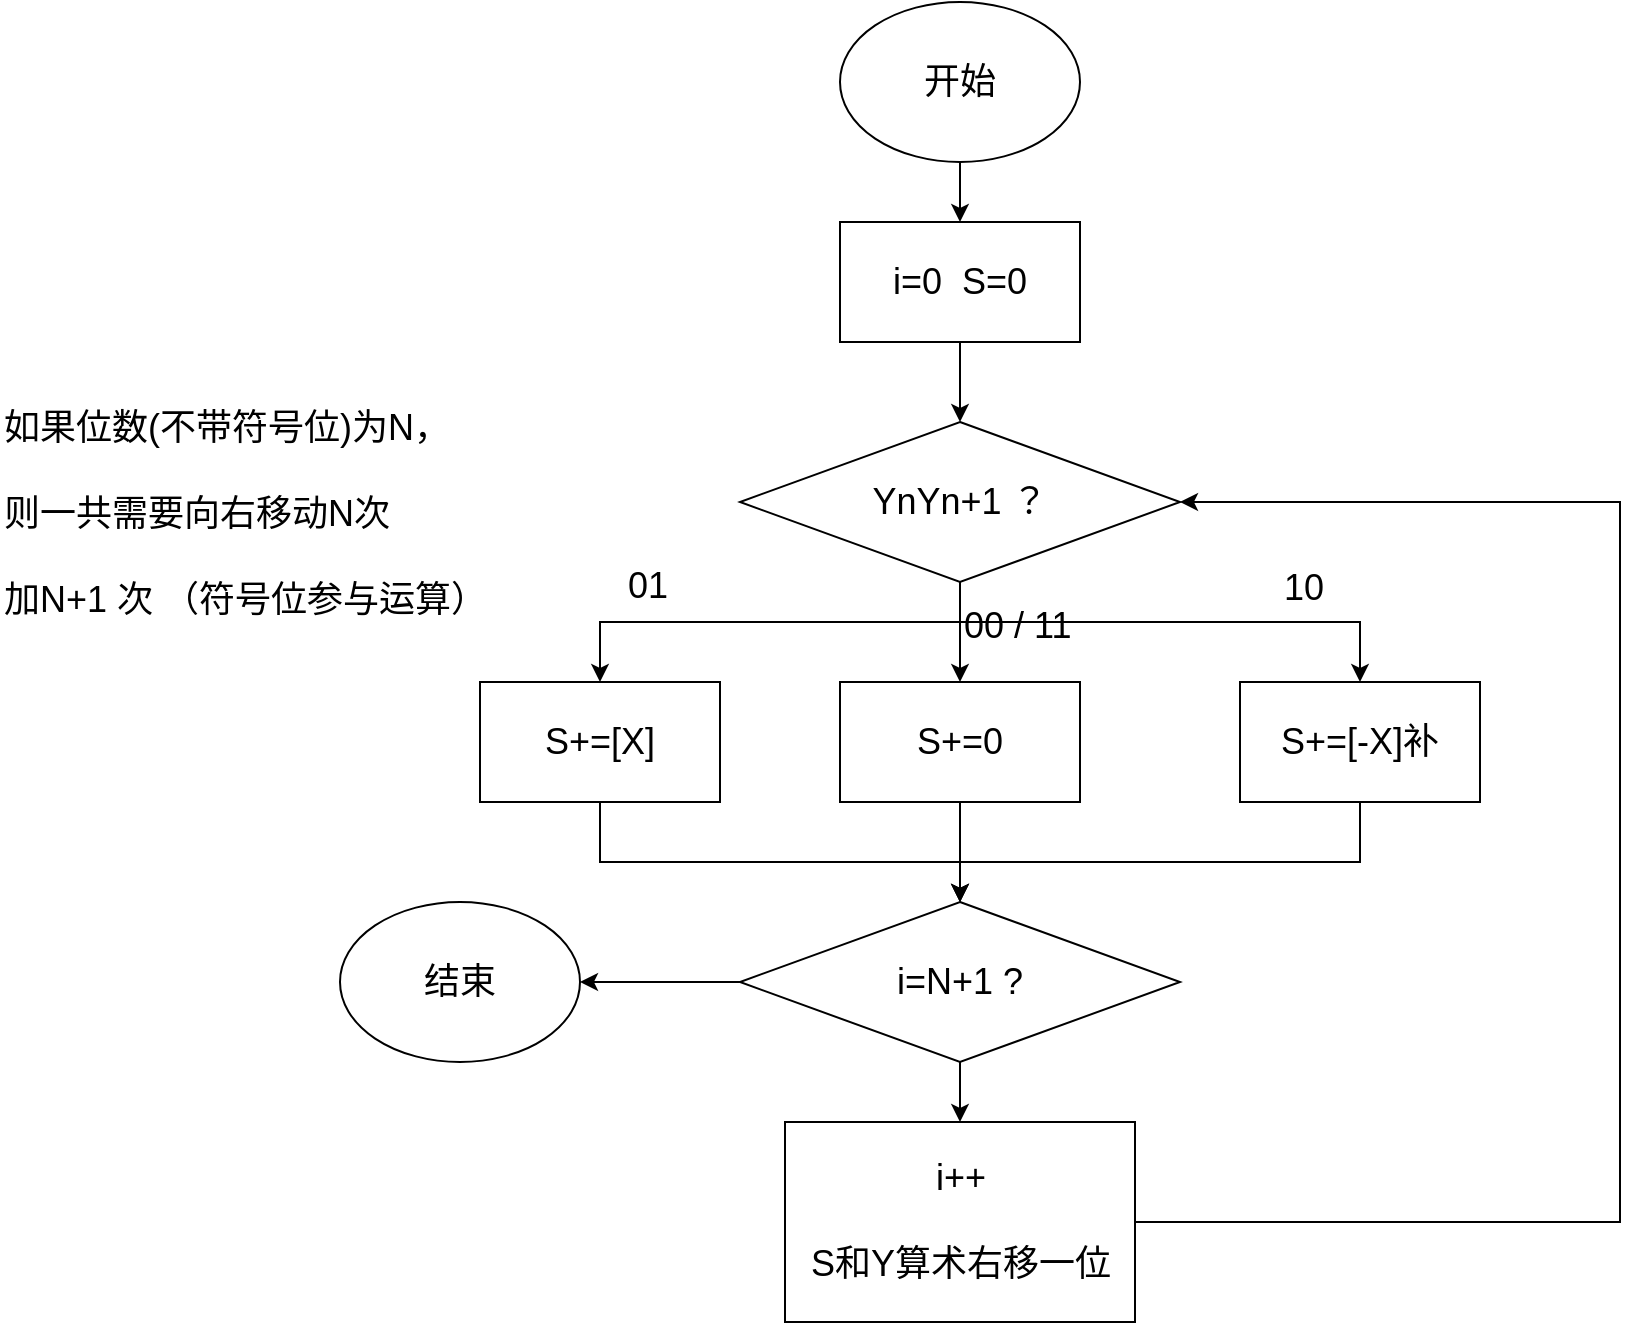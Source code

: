 <mxfile version="11.2.5" type="device" pages="2"><diagram id="qpVT61NAmGjVn9-FB2Jy" name="补码乘法"><mxGraphModel dx="1874" dy="595" grid="1" gridSize="10" guides="1" tooltips="1" connect="1" arrows="1" fold="1" page="1" pageScale="1" pageWidth="850" pageHeight="1100" math="0" shadow="0"><root><mxCell id="0"/><mxCell id="1" parent="0"/><mxCell id="u-agU99JMsd2rfw-yM0G-2" style="edgeStyle=orthogonalEdgeStyle;rounded=0;orthogonalLoop=1;jettySize=auto;html=1;fontSize=18;" edge="1" parent="1" source="u-agU99JMsd2rfw-yM0G-1"><mxGeometry relative="1" as="geometry"><mxPoint x="280" y="220" as="targetPoint"/></mxGeometry></mxCell><mxCell id="u-agU99JMsd2rfw-yM0G-1" value="i=0&amp;nbsp; S=0" style="rounded=0;whiteSpace=wrap;html=1;fontSize=18;" vertex="1" parent="1"><mxGeometry x="220" y="120" width="120" height="60" as="geometry"/></mxCell><mxCell id="u-agU99JMsd2rfw-yM0G-4" style="edgeStyle=orthogonalEdgeStyle;rounded=0;orthogonalLoop=1;jettySize=auto;html=1;entryX=0.5;entryY=0;entryDx=0;entryDy=0;fontSize=18;" edge="1" parent="1" source="u-agU99JMsd2rfw-yM0G-3" target="u-agU99JMsd2rfw-yM0G-1"><mxGeometry relative="1" as="geometry"/></mxCell><mxCell id="u-agU99JMsd2rfw-yM0G-3" value="开始" style="ellipse;whiteSpace=wrap;html=1;fontSize=18;" vertex="1" parent="1"><mxGeometry x="220" y="10" width="120" height="80" as="geometry"/></mxCell><mxCell id="u-agU99JMsd2rfw-yM0G-10" style="edgeStyle=orthogonalEdgeStyle;rounded=0;orthogonalLoop=1;jettySize=auto;html=1;entryX=0.5;entryY=0;entryDx=0;entryDy=0;fontSize=18;" edge="1" parent="1" source="u-agU99JMsd2rfw-yM0G-5" target="u-agU99JMsd2rfw-yM0G-7"><mxGeometry relative="1" as="geometry"><Array as="points"><mxPoint x="280" y="320"/><mxPoint x="100" y="320"/></Array></mxGeometry></mxCell><mxCell id="u-agU99JMsd2rfw-yM0G-11" style="edgeStyle=orthogonalEdgeStyle;rounded=0;orthogonalLoop=1;jettySize=auto;html=1;entryX=0.5;entryY=0;entryDx=0;entryDy=0;fontSize=18;" edge="1" parent="1" source="u-agU99JMsd2rfw-yM0G-5" target="u-agU99JMsd2rfw-yM0G-8"><mxGeometry relative="1" as="geometry"/></mxCell><mxCell id="u-agU99JMsd2rfw-yM0G-12" style="edgeStyle=orthogonalEdgeStyle;rounded=0;orthogonalLoop=1;jettySize=auto;html=1;entryX=0.5;entryY=0;entryDx=0;entryDy=0;fontSize=18;" edge="1" parent="1" source="u-agU99JMsd2rfw-yM0G-5" target="u-agU99JMsd2rfw-yM0G-9"><mxGeometry relative="1" as="geometry"><Array as="points"><mxPoint x="280" y="320"/><mxPoint x="480" y="320"/></Array></mxGeometry></mxCell><mxCell id="u-agU99JMsd2rfw-yM0G-5" value="YnYn+1 ？" style="rhombus;whiteSpace=wrap;html=1;fontSize=18;" vertex="1" parent="1"><mxGeometry x="170" y="220" width="220" height="80" as="geometry"/></mxCell><mxCell id="u-agU99JMsd2rfw-yM0G-16" style="edgeStyle=orthogonalEdgeStyle;rounded=0;orthogonalLoop=1;jettySize=auto;html=1;entryX=0.5;entryY=0;entryDx=0;entryDy=0;fontSize=18;" edge="1" parent="1" source="u-agU99JMsd2rfw-yM0G-7" target="u-agU99JMsd2rfw-yM0G-14"><mxGeometry relative="1" as="geometry"><Array as="points"><mxPoint x="100" y="440"/><mxPoint x="280" y="440"/></Array></mxGeometry></mxCell><mxCell id="u-agU99JMsd2rfw-yM0G-7" value="S+=[X]" style="rounded=0;whiteSpace=wrap;html=1;fontSize=18;" vertex="1" parent="1"><mxGeometry x="40" y="350" width="120" height="60" as="geometry"/></mxCell><mxCell id="u-agU99JMsd2rfw-yM0G-15" style="edgeStyle=orthogonalEdgeStyle;rounded=0;orthogonalLoop=1;jettySize=auto;html=1;entryX=0.5;entryY=0;entryDx=0;entryDy=0;fontSize=18;" edge="1" parent="1" source="u-agU99JMsd2rfw-yM0G-8" target="u-agU99JMsd2rfw-yM0G-14"><mxGeometry relative="1" as="geometry"/></mxCell><mxCell id="u-agU99JMsd2rfw-yM0G-8" value="S+=0" style="rounded=0;whiteSpace=wrap;html=1;fontSize=18;" vertex="1" parent="1"><mxGeometry x="220" y="350" width="120" height="60" as="geometry"/></mxCell><mxCell id="u-agU99JMsd2rfw-yM0G-17" style="edgeStyle=orthogonalEdgeStyle;rounded=0;orthogonalLoop=1;jettySize=auto;html=1;entryX=0.5;entryY=0;entryDx=0;entryDy=0;fontSize=18;" edge="1" parent="1" source="u-agU99JMsd2rfw-yM0G-9" target="u-agU99JMsd2rfw-yM0G-14"><mxGeometry relative="1" as="geometry"><Array as="points"><mxPoint x="480" y="440"/><mxPoint x="280" y="440"/></Array></mxGeometry></mxCell><mxCell id="u-agU99JMsd2rfw-yM0G-9" value="S+=[-X]补" style="rounded=0;whiteSpace=wrap;html=1;fontSize=18;" vertex="1" parent="1"><mxGeometry x="420" y="350" width="120" height="60" as="geometry"/></mxCell><mxCell id="u-agU99JMsd2rfw-yM0G-19" style="edgeStyle=orthogonalEdgeStyle;rounded=0;orthogonalLoop=1;jettySize=auto;html=1;entryX=1;entryY=0.5;entryDx=0;entryDy=0;fontSize=18;exitX=1;exitY=0.5;exitDx=0;exitDy=0;" edge="1" parent="1" source="u-agU99JMsd2rfw-yM0G-13" target="u-agU99JMsd2rfw-yM0G-5"><mxGeometry relative="1" as="geometry"><mxPoint x="440" y="630" as="sourcePoint"/><Array as="points"><mxPoint x="610" y="620"/><mxPoint x="610" y="260"/></Array></mxGeometry></mxCell><mxCell id="u-agU99JMsd2rfw-yM0G-13" value="i++&lt;br&gt;&lt;br&gt;S和Y算术右移一位" style="rounded=0;whiteSpace=wrap;html=1;fontSize=18;" vertex="1" parent="1"><mxGeometry x="192.5" y="570" width="175" height="100" as="geometry"/></mxCell><mxCell id="u-agU99JMsd2rfw-yM0G-18" style="edgeStyle=orthogonalEdgeStyle;rounded=0;orthogonalLoop=1;jettySize=auto;html=1;entryX=0.5;entryY=0;entryDx=0;entryDy=0;fontSize=18;" edge="1" parent="1" source="u-agU99JMsd2rfw-yM0G-14" target="u-agU99JMsd2rfw-yM0G-13"><mxGeometry relative="1" as="geometry"/></mxCell><mxCell id="u-agU99JMsd2rfw-yM0G-20" style="edgeStyle=orthogonalEdgeStyle;rounded=0;orthogonalLoop=1;jettySize=auto;html=1;fontSize=18;" edge="1" parent="1" source="u-agU99JMsd2rfw-yM0G-14"><mxGeometry relative="1" as="geometry"><mxPoint x="90" y="500" as="targetPoint"/></mxGeometry></mxCell><mxCell id="u-agU99JMsd2rfw-yM0G-14" value="i=N+1 ?" style="rhombus;whiteSpace=wrap;html=1;fontSize=18;" vertex="1" parent="1"><mxGeometry x="170" y="460" width="220" height="80" as="geometry"/></mxCell><mxCell id="u-agU99JMsd2rfw-yM0G-21" value="结束" style="ellipse;whiteSpace=wrap;html=1;fontSize=18;" vertex="1" parent="1"><mxGeometry x="-30" y="460" width="120" height="80" as="geometry"/></mxCell><mxCell id="u-agU99JMsd2rfw-yM0G-23" value="如果位数(不带符号位)为N，&lt;br&gt;&lt;br&gt;则一共需要向右移动N次&lt;br&gt;&lt;br&gt;加N+1 次 （符号位参与运算）" style="text;html=1;resizable=0;points=[];autosize=1;align=left;verticalAlign=top;spacingTop=-4;fontSize=18;" vertex="1" parent="1"><mxGeometry x="-200" y="210" width="260" height="110" as="geometry"/></mxCell><mxCell id="s6p9xDCHfFViAgxOLdnJ-1" value="01" style="text;html=1;resizable=0;points=[];autosize=1;align=left;verticalAlign=top;spacingTop=-4;fontSize=18;" vertex="1" parent="1"><mxGeometry x="112" y="289" width="40" height="20" as="geometry"/></mxCell><mxCell id="s6p9xDCHfFViAgxOLdnJ-2" value="10" style="text;html=1;resizable=0;points=[];autosize=1;align=left;verticalAlign=top;spacingTop=-4;fontSize=18;" vertex="1" parent="1"><mxGeometry x="440" y="290" width="40" height="20" as="geometry"/></mxCell><mxCell id="s6p9xDCHfFViAgxOLdnJ-3" value="00 / 11&amp;nbsp;" style="text;html=1;resizable=0;points=[];autosize=1;align=left;verticalAlign=top;spacingTop=-4;fontSize=18;" vertex="1" parent="1"><mxGeometry x="280" y="309" width="70" height="20" as="geometry"/></mxCell></root></mxGraphModel></diagram><diagram id="b9zEizicwoBzmaGIbLeT" name="源码乘法"><mxGraphModel dx="1874" dy="595" grid="1" gridSize="10" guides="1" tooltips="1" connect="1" arrows="1" fold="1" page="1" pageScale="1" pageWidth="850" pageHeight="1100" math="0" shadow="0"><root><mxCell id="TMvU3IXfRBkAix62VgMC-0"/><mxCell id="TMvU3IXfRBkAix62VgMC-1" parent="TMvU3IXfRBkAix62VgMC-0"/><mxCell id="dCvlXN7C2vYopyEq4NO2-0" style="edgeStyle=orthogonalEdgeStyle;rounded=0;orthogonalLoop=1;jettySize=auto;html=1;fontSize=18;" edge="1" parent="TMvU3IXfRBkAix62VgMC-1" source="dCvlXN7C2vYopyEq4NO2-1"><mxGeometry relative="1" as="geometry"><mxPoint x="280" y="220" as="targetPoint"/></mxGeometry></mxCell><mxCell id="dCvlXN7C2vYopyEq4NO2-1" value="i=0&amp;nbsp; S=0" style="rounded=0;whiteSpace=wrap;html=1;fontSize=18;" vertex="1" parent="TMvU3IXfRBkAix62VgMC-1"><mxGeometry x="220" y="120" width="120" height="60" as="geometry"/></mxCell><mxCell id="dCvlXN7C2vYopyEq4NO2-2" style="edgeStyle=orthogonalEdgeStyle;rounded=0;orthogonalLoop=1;jettySize=auto;html=1;entryX=0.5;entryY=0;entryDx=0;entryDy=0;fontSize=18;" edge="1" parent="TMvU3IXfRBkAix62VgMC-1" source="dCvlXN7C2vYopyEq4NO2-3" target="dCvlXN7C2vYopyEq4NO2-1"><mxGeometry relative="1" as="geometry"/></mxCell><mxCell id="dCvlXN7C2vYopyEq4NO2-3" value="开始" style="ellipse;whiteSpace=wrap;html=1;fontSize=18;" vertex="1" parent="TMvU3IXfRBkAix62VgMC-1"><mxGeometry x="220" y="10" width="120" height="80" as="geometry"/></mxCell><mxCell id="dCvlXN7C2vYopyEq4NO2-4" style="edgeStyle=orthogonalEdgeStyle;rounded=0;orthogonalLoop=1;jettySize=auto;html=1;entryX=0.5;entryY=0;entryDx=0;entryDy=0;fontSize=18;" edge="1" parent="TMvU3IXfRBkAix62VgMC-1" source="dCvlXN7C2vYopyEq4NO2-7" target="dCvlXN7C2vYopyEq4NO2-9"><mxGeometry relative="1" as="geometry"><Array as="points"><mxPoint x="280" y="320"/><mxPoint x="100" y="320"/></Array></mxGeometry></mxCell><mxCell id="dCvlXN7C2vYopyEq4NO2-6" style="edgeStyle=orthogonalEdgeStyle;rounded=0;orthogonalLoop=1;jettySize=auto;html=1;entryX=0.5;entryY=0;entryDx=0;entryDy=0;fontSize=18;" edge="1" parent="TMvU3IXfRBkAix62VgMC-1" source="dCvlXN7C2vYopyEq4NO2-7"><mxGeometry relative="1" as="geometry"><Array as="points"><mxPoint x="280" y="320"/><mxPoint x="480" y="320"/></Array><mxPoint x="480" y="350" as="targetPoint"/></mxGeometry></mxCell><mxCell id="dCvlXN7C2vYopyEq4NO2-7" value="Yi==1?" style="rhombus;whiteSpace=wrap;html=1;fontSize=18;" vertex="1" parent="TMvU3IXfRBkAix62VgMC-1"><mxGeometry x="170" y="220" width="220" height="80" as="geometry"/></mxCell><mxCell id="dCvlXN7C2vYopyEq4NO2-8" style="edgeStyle=orthogonalEdgeStyle;rounded=0;orthogonalLoop=1;jettySize=auto;html=1;entryX=0.5;entryY=0;entryDx=0;entryDy=0;fontSize=18;" edge="1" parent="TMvU3IXfRBkAix62VgMC-1" source="dCvlXN7C2vYopyEq4NO2-9"><mxGeometry relative="1" as="geometry"><Array as="points"><mxPoint x="100" y="440"/><mxPoint x="280" y="440"/></Array><mxPoint x="280" y="460" as="targetPoint"/></mxGeometry></mxCell><mxCell id="dCvlXN7C2vYopyEq4NO2-9" value="S+=[X]" style="rounded=0;whiteSpace=wrap;html=1;fontSize=18;" vertex="1" parent="TMvU3IXfRBkAix62VgMC-1"><mxGeometry x="40" y="350" width="120" height="60" as="geometry"/></mxCell><mxCell id="dCvlXN7C2vYopyEq4NO2-11" value="S+=0" style="rounded=0;whiteSpace=wrap;html=1;fontSize=18;" vertex="1" parent="TMvU3IXfRBkAix62VgMC-1"><mxGeometry x="420" y="350" width="120" height="60" as="geometry"/></mxCell><mxCell id="dCvlXN7C2vYopyEq4NO2-12" style="edgeStyle=orthogonalEdgeStyle;rounded=0;orthogonalLoop=1;jettySize=auto;html=1;entryX=0.5;entryY=0;entryDx=0;entryDy=0;fontSize=18;" edge="1" parent="TMvU3IXfRBkAix62VgMC-1"><mxGeometry relative="1" as="geometry"><Array as="points"><mxPoint x="480" y="440"/><mxPoint x="280" y="440"/></Array><mxPoint x="480" y="410" as="sourcePoint"/><mxPoint x="280" y="460" as="targetPoint"/></mxGeometry></mxCell><mxCell id="dCvlXN7C2vYopyEq4NO2-14" style="edgeStyle=orthogonalEdgeStyle;rounded=0;orthogonalLoop=1;jettySize=auto;html=1;entryX=1;entryY=0.5;entryDx=0;entryDy=0;fontSize=18;exitX=1;exitY=0.5;exitDx=0;exitDy=0;" edge="1" parent="TMvU3IXfRBkAix62VgMC-1" source="cRJF46u2LP3pEtoYDF6l-0" target="dCvlXN7C2vYopyEq4NO2-7"><mxGeometry relative="1" as="geometry"><Array as="points"><mxPoint x="610" y="630"/><mxPoint x="610" y="260"/></Array><mxPoint x="430" y="630" as="sourcePoint"/></mxGeometry></mxCell><mxCell id="dCvlXN7C2vYopyEq4NO2-19" value="结束" style="ellipse;whiteSpace=wrap;html=1;fontSize=18;" vertex="1" parent="TMvU3IXfRBkAix62VgMC-1"><mxGeometry x="220" y="810" width="120" height="80" as="geometry"/></mxCell><mxCell id="dCvlXN7C2vYopyEq4NO2-20" value="如果位数为N，&lt;br&gt;&lt;br&gt;则一共需要加N次&lt;br&gt;&lt;br&gt;向右移动N次&lt;br&gt;&lt;br&gt;而且是加完之后立刻移位&lt;br&gt;&lt;br&gt;&lt;br&gt;符号位单独参与运算" style="text;html=1;resizable=0;points=[];autosize=1;align=left;verticalAlign=top;spacingTop=-4;fontSize=18;" vertex="1" parent="TMvU3IXfRBkAix62VgMC-1"><mxGeometry x="-230" y="290" width="210" height="220" as="geometry"/></mxCell><mxCell id="cRJF46u2LP3pEtoYDF6l-4" style="edgeStyle=orthogonalEdgeStyle;rounded=0;orthogonalLoop=1;jettySize=auto;html=1;entryX=0.5;entryY=0;entryDx=0;entryDy=0;fontSize=18;" edge="1" parent="TMvU3IXfRBkAix62VgMC-1" source="cRJF46u2LP3pEtoYDF6l-0" target="cRJF46u2LP3pEtoYDF6l-3"><mxGeometry relative="1" as="geometry"/></mxCell><mxCell id="cRJF46u2LP3pEtoYDF6l-0" value="i=N ?" style="rhombus;whiteSpace=wrap;html=1;fontSize=18;" vertex="1" parent="TMvU3IXfRBkAix62VgMC-1"><mxGeometry x="170" y="590" width="220" height="80" as="geometry"/></mxCell><mxCell id="cRJF46u2LP3pEtoYDF6l-2" style="edgeStyle=orthogonalEdgeStyle;rounded=0;orthogonalLoop=1;jettySize=auto;html=1;fontSize=18;" edge="1" parent="TMvU3IXfRBkAix62VgMC-1" source="cRJF46u2LP3pEtoYDF6l-1" target="cRJF46u2LP3pEtoYDF6l-0"><mxGeometry relative="1" as="geometry"/></mxCell><mxCell id="cRJF46u2LP3pEtoYDF6l-1" value="i++&lt;br&gt;S 逻辑右移一位" style="rounded=0;whiteSpace=wrap;html=1;fontSize=18;" vertex="1" parent="TMvU3IXfRBkAix62VgMC-1"><mxGeometry x="200" y="460" width="160" height="60" as="geometry"/></mxCell><mxCell id="cRJF46u2LP3pEtoYDF6l-5" style="edgeStyle=orthogonalEdgeStyle;rounded=0;orthogonalLoop=1;jettySize=auto;html=1;entryX=0.5;entryY=0;entryDx=0;entryDy=0;fontSize=18;" edge="1" parent="TMvU3IXfRBkAix62VgMC-1" source="cRJF46u2LP3pEtoYDF6l-3" target="dCvlXN7C2vYopyEq4NO2-19"><mxGeometry relative="1" as="geometry"/></mxCell><mxCell id="cRJF46u2LP3pEtoYDF6l-3" value="S0=X0^Y0" style="rounded=0;whiteSpace=wrap;html=1;fontSize=18;" vertex="1" parent="TMvU3IXfRBkAix62VgMC-1"><mxGeometry x="220" y="710" width="120" height="60" as="geometry"/></mxCell></root></mxGraphModel></diagram></mxfile>